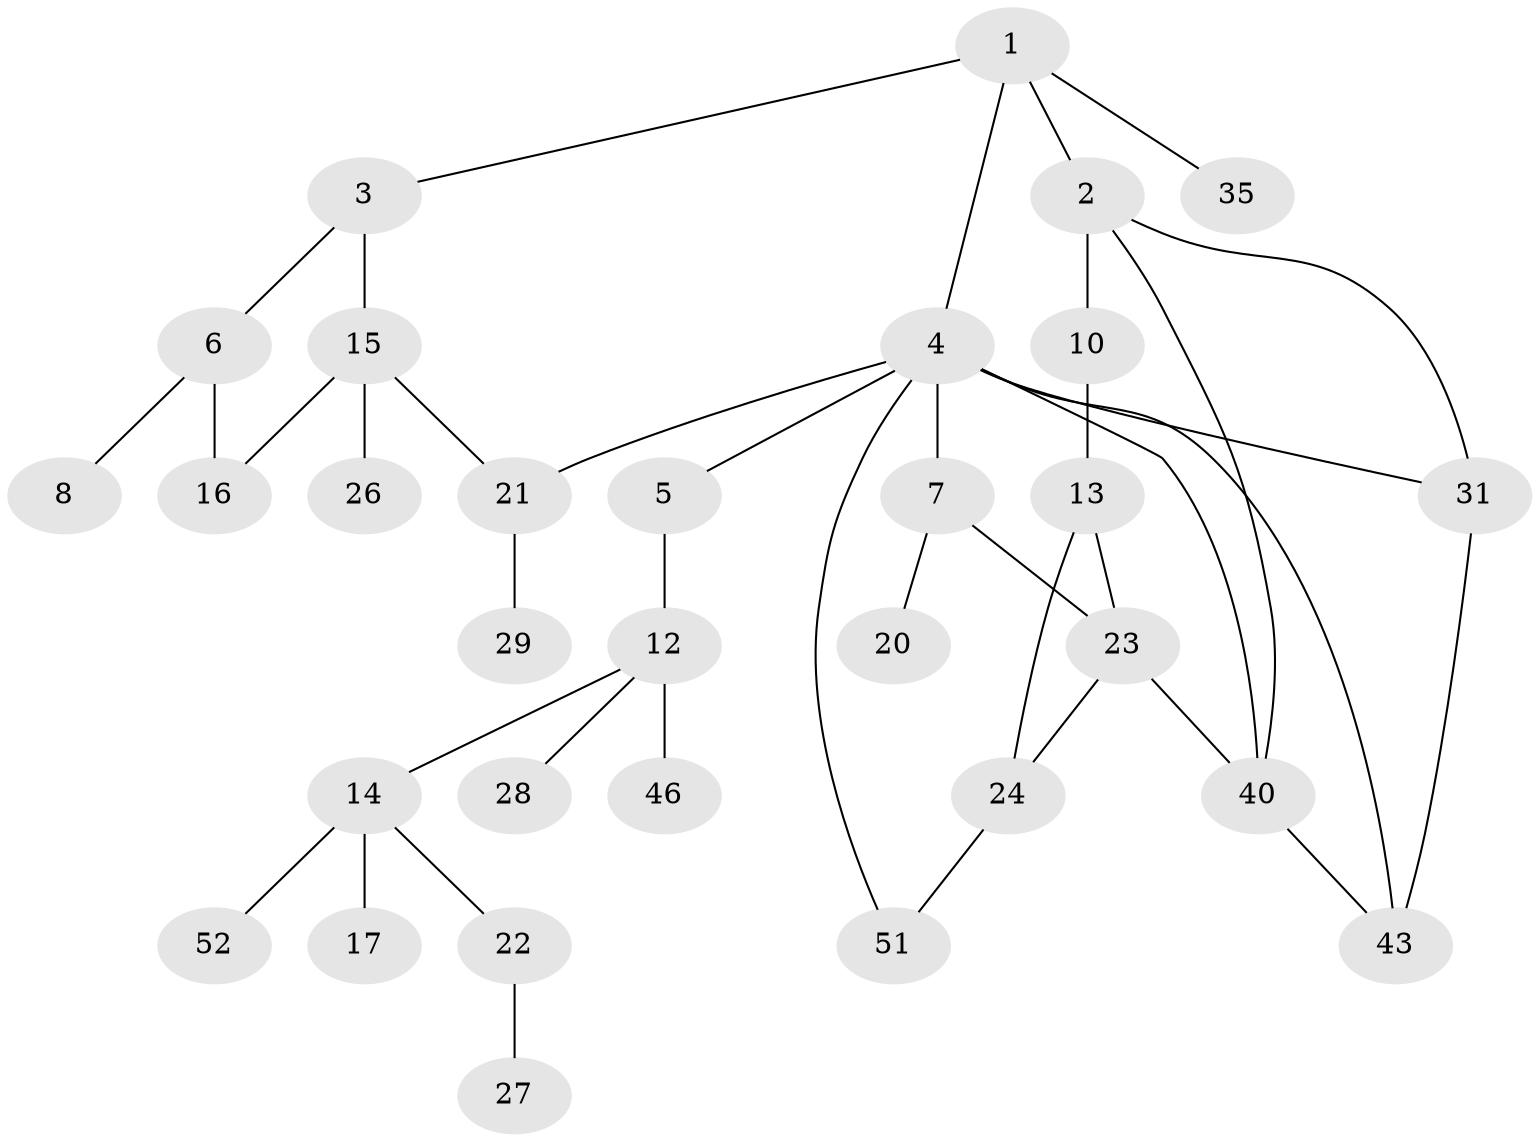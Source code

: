 // Generated by graph-tools (version 1.1) at 2025/51/02/27/25 19:51:39]
// undirected, 31 vertices, 40 edges
graph export_dot {
graph [start="1"]
  node [color=gray90,style=filled];
  1 [super="+11"];
  2 [super="+44"];
  3 [super="+25"];
  4 [super="+34"];
  5 [super="+9"];
  6 [super="+19"];
  7 [super="+18"];
  8 [super="+39"];
  10 [super="+38"];
  12 [super="+48"];
  13;
  14 [super="+32"];
  15;
  16 [super="+41"];
  17 [super="+47"];
  20;
  21;
  22 [super="+36"];
  23 [super="+30"];
  24 [super="+33"];
  26;
  27;
  28 [super="+49"];
  29 [super="+37"];
  31 [super="+45"];
  35;
  40 [super="+42"];
  43 [super="+50"];
  46;
  51;
  52;
  1 -- 2;
  1 -- 3;
  1 -- 4;
  1 -- 35;
  2 -- 10;
  2 -- 31;
  2 -- 40;
  3 -- 6;
  3 -- 15;
  4 -- 5;
  4 -- 7;
  4 -- 21;
  4 -- 31;
  4 -- 51;
  4 -- 40;
  4 -- 43;
  5 -- 12;
  6 -- 8;
  6 -- 16;
  7 -- 20;
  7 -- 23;
  10 -- 13;
  12 -- 14;
  12 -- 28;
  12 -- 46;
  13 -- 23;
  13 -- 24;
  14 -- 17;
  14 -- 22;
  14 -- 52;
  15 -- 26;
  15 -- 21;
  15 -- 16;
  21 -- 29;
  22 -- 27;
  23 -- 24;
  23 -- 40;
  24 -- 51;
  31 -- 43;
  40 -- 43;
}
